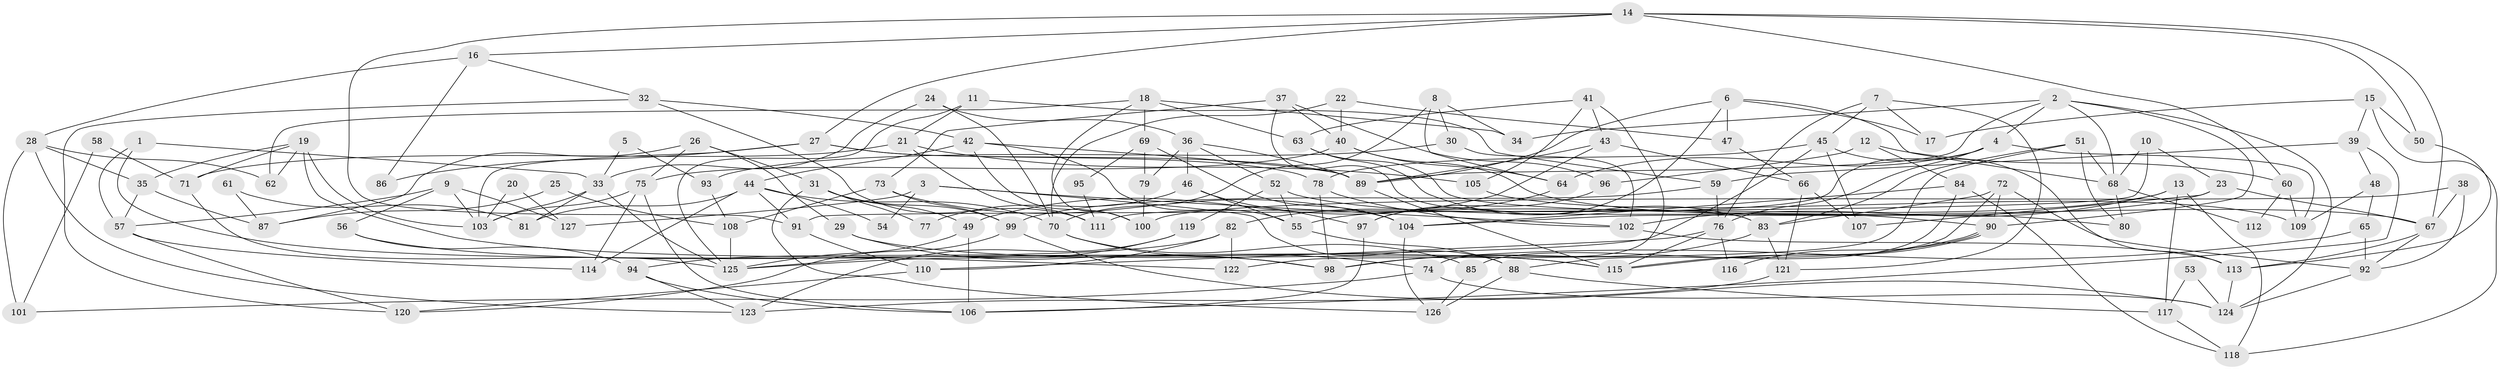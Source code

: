 // coarse degree distribution, {7: 0.045454545454545456, 5: 0.3068181818181818, 2: 0.09090909090909091, 4: 0.3409090909090909, 3: 0.13636363636363635, 10: 0.011363636363636364, 6: 0.022727272727272728, 14: 0.011363636363636364, 13: 0.011363636363636364, 8: 0.022727272727272728}
// Generated by graph-tools (version 1.1) at 2025/53/03/04/25 21:53:20]
// undirected, 127 vertices, 254 edges
graph export_dot {
graph [start="1"]
  node [color=gray90,style=filled];
  1;
  2;
  3;
  4;
  5;
  6;
  7;
  8;
  9;
  10;
  11;
  12;
  13;
  14;
  15;
  16;
  17;
  18;
  19;
  20;
  21;
  22;
  23;
  24;
  25;
  26;
  27;
  28;
  29;
  30;
  31;
  32;
  33;
  34;
  35;
  36;
  37;
  38;
  39;
  40;
  41;
  42;
  43;
  44;
  45;
  46;
  47;
  48;
  49;
  50;
  51;
  52;
  53;
  54;
  55;
  56;
  57;
  58;
  59;
  60;
  61;
  62;
  63;
  64;
  65;
  66;
  67;
  68;
  69;
  70;
  71;
  72;
  73;
  74;
  75;
  76;
  77;
  78;
  79;
  80;
  81;
  82;
  83;
  84;
  85;
  86;
  87;
  88;
  89;
  90;
  91;
  92;
  93;
  94;
  95;
  96;
  97;
  98;
  99;
  100;
  101;
  102;
  103;
  104;
  105;
  106;
  107;
  108;
  109;
  110;
  111;
  112;
  113;
  114;
  115;
  116;
  117;
  118;
  119;
  120;
  121;
  122;
  123;
  124;
  125;
  126;
  127;
  1 -- 57;
  1 -- 33;
  1 -- 122;
  2 -- 68;
  2 -- 124;
  2 -- 4;
  2 -- 34;
  2 -- 89;
  2 -- 90;
  3 -- 88;
  3 -- 102;
  3 -- 54;
  3 -- 127;
  4 -- 76;
  4 -- 64;
  4 -- 109;
  4 -- 111;
  5 -- 93;
  5 -- 33;
  6 -- 89;
  6 -- 47;
  6 -- 17;
  6 -- 68;
  6 -- 97;
  7 -- 17;
  7 -- 45;
  7 -- 76;
  7 -- 121;
  8 -- 34;
  8 -- 70;
  8 -- 30;
  8 -- 64;
  9 -- 56;
  9 -- 103;
  9 -- 57;
  9 -- 127;
  10 -- 23;
  10 -- 91;
  10 -- 68;
  11 -- 21;
  11 -- 59;
  11 -- 125;
  12 -- 84;
  12 -- 96;
  12 -- 60;
  13 -- 102;
  13 -- 55;
  13 -- 117;
  13 -- 118;
  14 -- 67;
  14 -- 60;
  14 -- 16;
  14 -- 27;
  14 -- 50;
  14 -- 91;
  15 -- 50;
  15 -- 118;
  15 -- 17;
  15 -- 39;
  16 -- 28;
  16 -- 32;
  16 -- 86;
  18 -- 62;
  18 -- 63;
  18 -- 34;
  18 -- 69;
  18 -- 100;
  19 -- 103;
  19 -- 115;
  19 -- 35;
  19 -- 62;
  19 -- 71;
  20 -- 127;
  20 -- 103;
  21 -- 111;
  21 -- 105;
  21 -- 71;
  22 -- 40;
  22 -- 70;
  22 -- 47;
  23 -- 104;
  23 -- 67;
  23 -- 107;
  24 -- 36;
  24 -- 33;
  24 -- 70;
  25 -- 87;
  25 -- 108;
  26 -- 31;
  26 -- 75;
  26 -- 29;
  26 -- 87;
  27 -- 78;
  27 -- 86;
  27 -- 89;
  27 -- 103;
  28 -- 35;
  28 -- 123;
  28 -- 62;
  28 -- 101;
  29 -- 115;
  29 -- 98;
  30 -- 102;
  30 -- 93;
  31 -- 49;
  31 -- 99;
  31 -- 77;
  31 -- 126;
  32 -- 42;
  32 -- 111;
  32 -- 120;
  33 -- 103;
  33 -- 125;
  33 -- 81;
  35 -- 57;
  35 -- 87;
  36 -- 89;
  36 -- 52;
  36 -- 46;
  36 -- 79;
  37 -- 40;
  37 -- 83;
  37 -- 73;
  37 -- 96;
  38 -- 92;
  38 -- 100;
  38 -- 67;
  39 -- 106;
  39 -- 48;
  39 -- 59;
  40 -- 64;
  40 -- 67;
  40 -- 75;
  41 -- 63;
  41 -- 74;
  41 -- 43;
  41 -- 105;
  42 -- 89;
  42 -- 100;
  42 -- 44;
  42 -- 55;
  43 -- 89;
  43 -- 49;
  43 -- 66;
  44 -- 91;
  44 -- 54;
  44 -- 70;
  44 -- 81;
  44 -- 114;
  45 -- 125;
  45 -- 107;
  45 -- 78;
  45 -- 113;
  46 -- 97;
  46 -- 55;
  46 -- 77;
  47 -- 66;
  48 -- 65;
  48 -- 109;
  49 -- 125;
  49 -- 106;
  50 -- 113;
  51 -- 68;
  51 -- 122;
  51 -- 80;
  51 -- 83;
  52 -- 90;
  52 -- 55;
  52 -- 119;
  53 -- 117;
  53 -- 124;
  55 -- 88;
  56 -- 98;
  56 -- 94;
  57 -- 120;
  57 -- 114;
  58 -- 71;
  58 -- 101;
  59 -- 76;
  59 -- 99;
  60 -- 109;
  60 -- 112;
  61 -- 81;
  61 -- 87;
  63 -- 83;
  63 -- 80;
  64 -- 82;
  65 -- 98;
  65 -- 92;
  66 -- 121;
  66 -- 107;
  67 -- 113;
  67 -- 92;
  68 -- 80;
  68 -- 112;
  69 -- 104;
  69 -- 79;
  69 -- 95;
  70 -- 74;
  70 -- 85;
  71 -- 125;
  72 -- 88;
  72 -- 90;
  72 -- 83;
  72 -- 92;
  73 -- 99;
  73 -- 104;
  73 -- 108;
  74 -- 124;
  74 -- 101;
  75 -- 114;
  75 -- 103;
  75 -- 106;
  76 -- 115;
  76 -- 110;
  76 -- 116;
  78 -- 98;
  78 -- 102;
  79 -- 100;
  82 -- 94;
  82 -- 110;
  82 -- 122;
  83 -- 98;
  83 -- 121;
  84 -- 85;
  84 -- 118;
  84 -- 104;
  85 -- 126;
  88 -- 126;
  88 -- 117;
  89 -- 115;
  90 -- 115;
  90 -- 115;
  90 -- 116;
  91 -- 110;
  92 -- 124;
  93 -- 108;
  94 -- 123;
  94 -- 106;
  95 -- 111;
  96 -- 97;
  97 -- 106;
  99 -- 120;
  99 -- 124;
  102 -- 113;
  104 -- 126;
  105 -- 109;
  108 -- 125;
  110 -- 120;
  113 -- 124;
  117 -- 118;
  119 -- 125;
  119 -- 123;
  121 -- 123;
}
